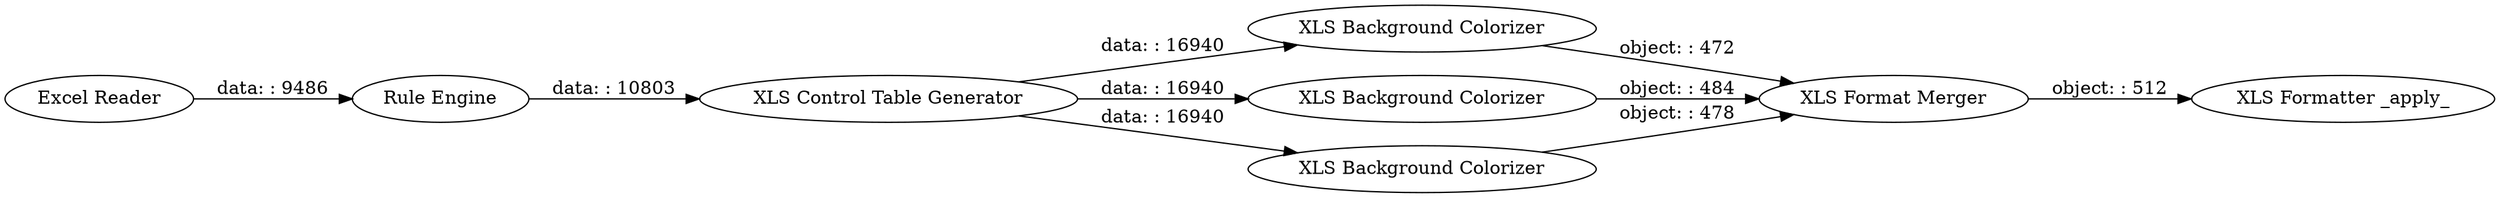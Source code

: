 digraph {
	"-1956117429447250978_2" [label="Rule Engine"]
	"-1956117429447250978_6" [label="XLS Background Colorizer"]
	"-1956117429447250978_8" [label="XLS Format Merger"]
	"-1956117429447250978_1" [label="Excel Reader"]
	"-1956117429447250978_3" [label="XLS Control Table Generator"]
	"-1956117429447250978_4" [label="XLS Background Colorizer"]
	"-1956117429447250978_5" [label="XLS Background Colorizer"]
	"-1956117429447250978_10" [label="XLS Formatter _apply_"]
	"-1956117429447250978_4" -> "-1956117429447250978_8" [label="object: : 484"]
	"-1956117429447250978_6" -> "-1956117429447250978_8" [label="object: : 472"]
	"-1956117429447250978_8" -> "-1956117429447250978_10" [label="object: : 512"]
	"-1956117429447250978_5" -> "-1956117429447250978_8" [label="object: : 478"]
	"-1956117429447250978_1" -> "-1956117429447250978_2" [label="data: : 9486"]
	"-1956117429447250978_2" -> "-1956117429447250978_3" [label="data: : 10803"]
	"-1956117429447250978_3" -> "-1956117429447250978_4" [label="data: : 16940"]
	"-1956117429447250978_3" -> "-1956117429447250978_6" [label="data: : 16940"]
	"-1956117429447250978_3" -> "-1956117429447250978_5" [label="data: : 16940"]
	rankdir=LR
}
